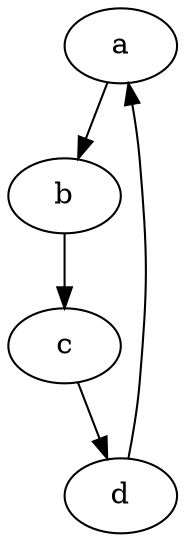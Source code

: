 digraph G {
    "a" [type=P, alive=n];
    "b" [type=B, alive=n];
    "c" [type=C, alive=n];
    "d" [type=B, alive=n, gc=n];
    "a" -> "b";
    "b" -> "c";
    "c" -> "d";
    "d" -> "a";
}
